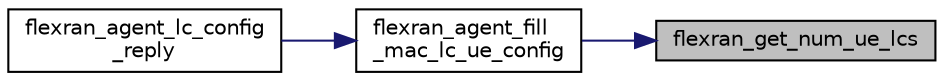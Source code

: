 digraph "flexran_get_num_ue_lcs"
{
 // LATEX_PDF_SIZE
  edge [fontname="Helvetica",fontsize="10",labelfontname="Helvetica",labelfontsize="10"];
  node [fontname="Helvetica",fontsize="10",shape=record];
  rankdir="RL";
  Node1 [label="flexran_get_num_ue_lcs",height=0.2,width=0.4,color="black", fillcolor="grey75", style="filled", fontcolor="black",tooltip=" "];
  Node1 -> Node2 [dir="back",color="midnightblue",fontsize="10",style="solid",fontname="Helvetica"];
  Node2 [label="flexran_agent_fill\l_mac_lc_ue_config",height=0.2,width=0.4,color="black", fillcolor="white", style="filled",URL="$flexran__agent__mac_8h.html#aa45e16d4732f13df1e132d48a190e24d",tooltip=" "];
  Node2 -> Node3 [dir="back",color="midnightblue",fontsize="10",style="solid",fontname="Helvetica"];
  Node3 [label="flexran_agent_lc_config\l_reply",height=0.2,width=0.4,color="black", fillcolor="white", style="filled",URL="$flexran__agent__common_8h.html#a7a914d4dfaef85ce427c22bb8d4d46ae",tooltip=" "];
}
